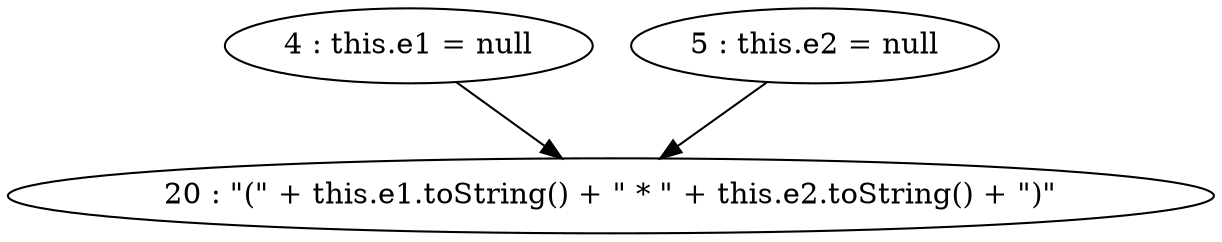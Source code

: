 digraph G {
"4 : this.e1 = null"
"4 : this.e1 = null" -> "20 : \"(\" + this.e1.toString() + \" * \" + this.e2.toString() + \")\""
"5 : this.e2 = null"
"5 : this.e2 = null" -> "20 : \"(\" + this.e1.toString() + \" * \" + this.e2.toString() + \")\""
"20 : \"(\" + this.e1.toString() + \" * \" + this.e2.toString() + \")\""
}
